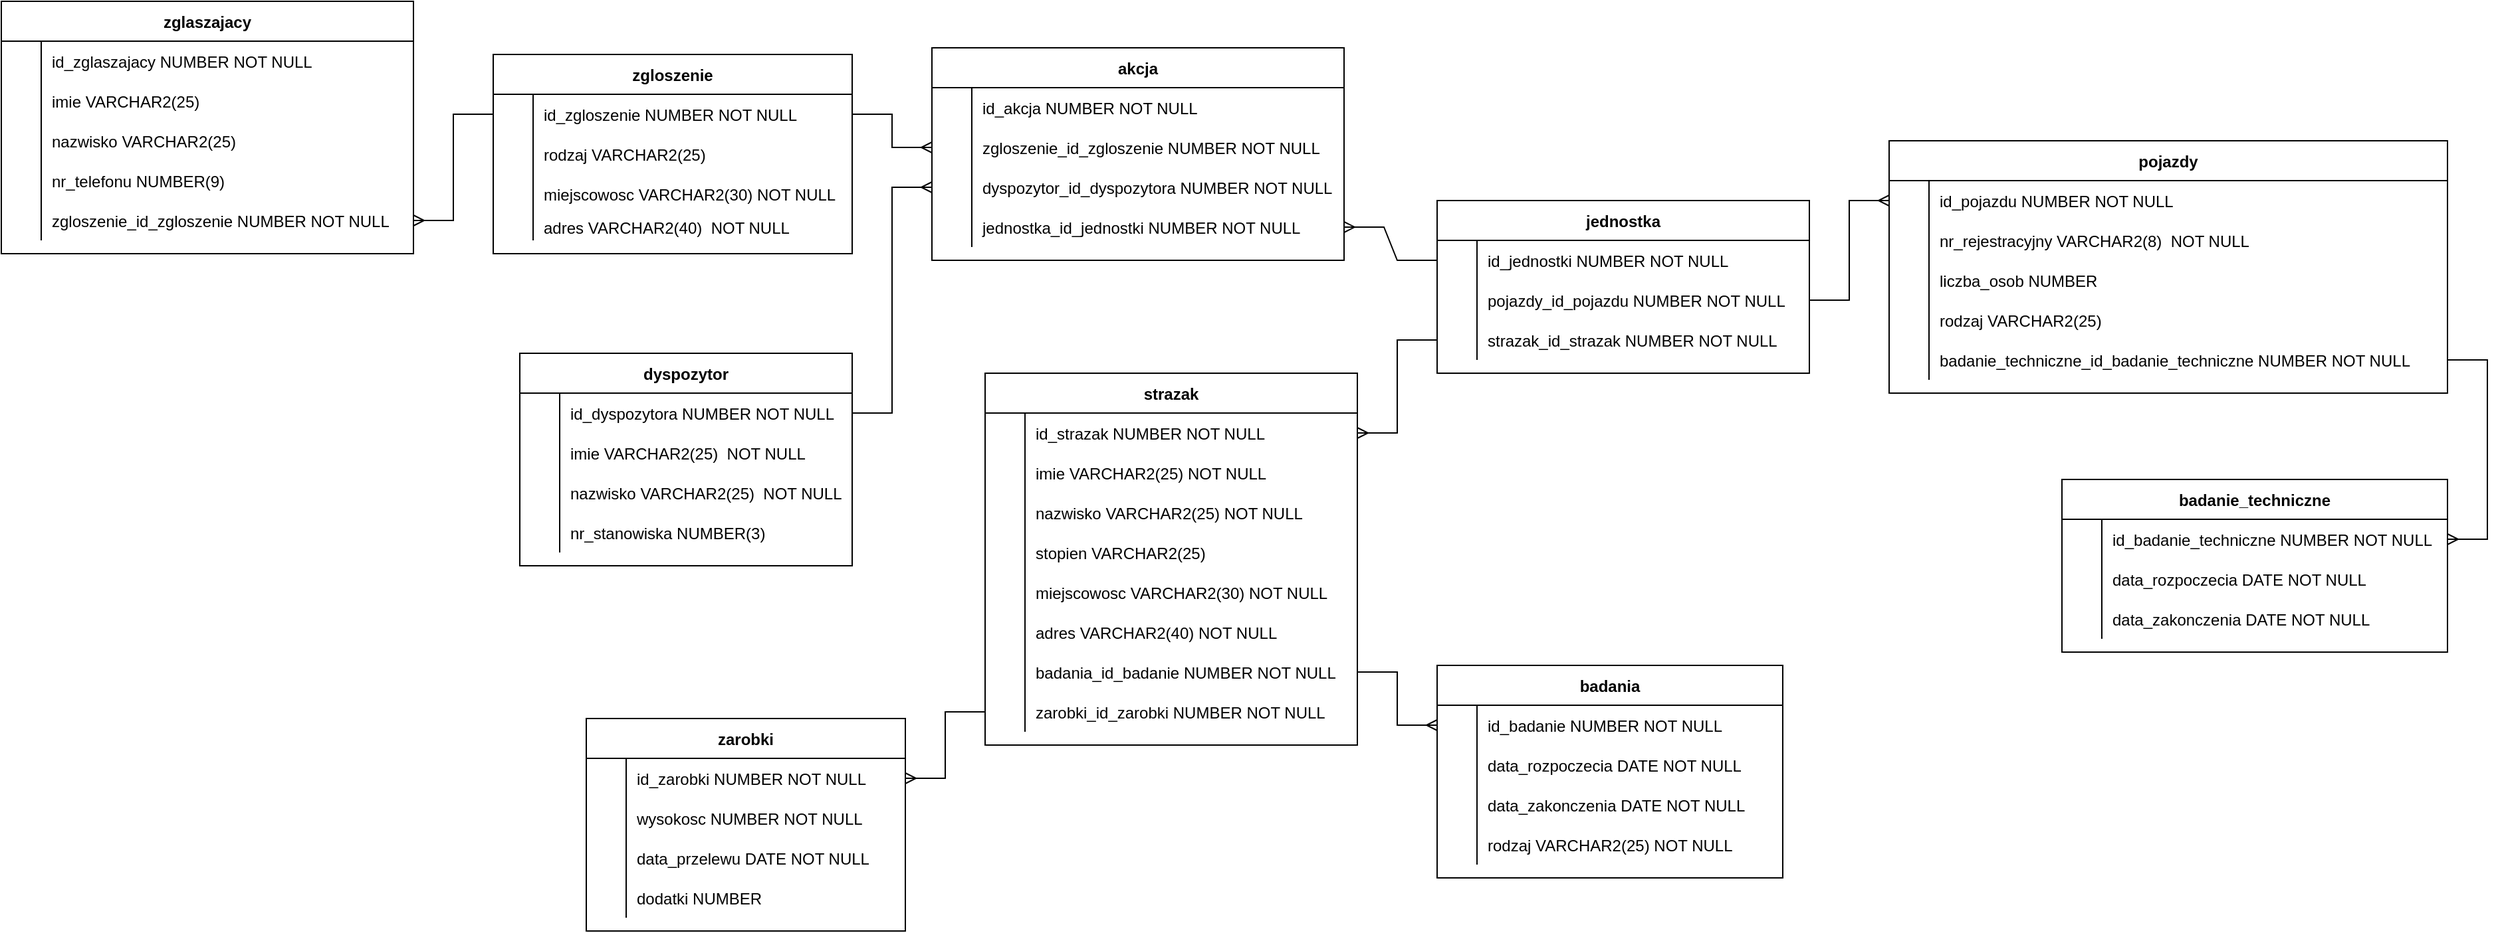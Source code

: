 <mxfile version="15.5.5" type="device"><diagram id="FkobK5DNO-uV4e6hd3sj" name="Page-1"><mxGraphModel dx="3480" dy="781" grid="1" gridSize="10" guides="1" tooltips="1" connect="1" arrows="1" fold="1" page="1" pageScale="1" pageWidth="827" pageHeight="1169" math="0" shadow="0"><root><mxCell id="0"/><mxCell id="1" parent="0"/><mxCell id="FSJlWPdUgxfz_Mcckvx5-1" value="akcja" style="shape=table;startSize=30;container=1;collapsible=1;childLayout=tableLayout;fixedRows=1;rowLines=0;fontStyle=1;align=center;resizeLast=1;" vertex="1" parent="1"><mxGeometry x="-600" y="355" width="310" height="160" as="geometry"/></mxCell><mxCell id="FSJlWPdUgxfz_Mcckvx5-2" value="" style="shape=partialRectangle;collapsible=0;dropTarget=0;pointerEvents=0;fillColor=none;points=[[0,0.5],[1,0.5]];portConstraint=eastwest;top=0;left=0;right=0;bottom=0;" vertex="1" parent="FSJlWPdUgxfz_Mcckvx5-1"><mxGeometry y="30" width="310" height="30" as="geometry"/></mxCell><mxCell id="FSJlWPdUgxfz_Mcckvx5-3" value="" style="shape=partialRectangle;overflow=hidden;connectable=0;fillColor=none;top=0;left=0;bottom=0;right=0;" vertex="1" parent="FSJlWPdUgxfz_Mcckvx5-2"><mxGeometry width="30" height="30" as="geometry"><mxRectangle width="30" height="30" as="alternateBounds"/></mxGeometry></mxCell><mxCell id="FSJlWPdUgxfz_Mcckvx5-4" value="id_akcja                  NUMBER NOT NULL" style="shape=partialRectangle;overflow=hidden;connectable=0;fillColor=none;top=0;left=0;bottom=0;right=0;align=left;spacingLeft=6;" vertex="1" parent="FSJlWPdUgxfz_Mcckvx5-2"><mxGeometry x="30" width="280" height="30" as="geometry"><mxRectangle width="280" height="30" as="alternateBounds"/></mxGeometry></mxCell><mxCell id="FSJlWPdUgxfz_Mcckvx5-5" value="" style="shape=partialRectangle;collapsible=0;dropTarget=0;pointerEvents=0;fillColor=none;points=[[0,0.5],[1,0.5]];portConstraint=eastwest;top=0;left=0;right=0;bottom=0;" vertex="1" parent="FSJlWPdUgxfz_Mcckvx5-1"><mxGeometry y="60" width="310" height="30" as="geometry"/></mxCell><mxCell id="FSJlWPdUgxfz_Mcckvx5-6" value="" style="shape=partialRectangle;overflow=hidden;connectable=0;fillColor=none;top=0;left=0;bottom=0;right=0;" vertex="1" parent="FSJlWPdUgxfz_Mcckvx5-5"><mxGeometry width="30" height="30" as="geometry"><mxRectangle width="30" height="30" as="alternateBounds"/></mxGeometry></mxCell><mxCell id="FSJlWPdUgxfz_Mcckvx5-7" value="zgloszenie_id_zgloszenie  NUMBER NOT NULL" style="shape=partialRectangle;overflow=hidden;connectable=0;fillColor=none;top=0;left=0;bottom=0;right=0;align=left;spacingLeft=6;" vertex="1" parent="FSJlWPdUgxfz_Mcckvx5-5"><mxGeometry x="30" width="280" height="30" as="geometry"><mxRectangle width="280" height="30" as="alternateBounds"/></mxGeometry></mxCell><mxCell id="FSJlWPdUgxfz_Mcckvx5-8" value="" style="shape=partialRectangle;collapsible=0;dropTarget=0;pointerEvents=0;fillColor=none;points=[[0,0.5],[1,0.5]];portConstraint=eastwest;top=0;left=0;right=0;bottom=0;" vertex="1" parent="FSJlWPdUgxfz_Mcckvx5-1"><mxGeometry y="90" width="310" height="30" as="geometry"/></mxCell><mxCell id="FSJlWPdUgxfz_Mcckvx5-9" value="" style="shape=partialRectangle;overflow=hidden;connectable=0;fillColor=none;top=0;left=0;bottom=0;right=0;" vertex="1" parent="FSJlWPdUgxfz_Mcckvx5-8"><mxGeometry width="30" height="30" as="geometry"><mxRectangle width="30" height="30" as="alternateBounds"/></mxGeometry></mxCell><mxCell id="FSJlWPdUgxfz_Mcckvx5-10" value="dyspozytor_id_dyspozytora NUMBER NOT NULL" style="shape=partialRectangle;overflow=hidden;connectable=0;fillColor=none;top=0;left=0;bottom=0;right=0;align=left;spacingLeft=6;" vertex="1" parent="FSJlWPdUgxfz_Mcckvx5-8"><mxGeometry x="30" width="280" height="30" as="geometry"><mxRectangle width="280" height="30" as="alternateBounds"/></mxGeometry></mxCell><mxCell id="FSJlWPdUgxfz_Mcckvx5-11" value="" style="shape=partialRectangle;collapsible=0;dropTarget=0;pointerEvents=0;fillColor=none;points=[[0,0.5],[1,0.5]];portConstraint=eastwest;top=0;left=0;right=0;bottom=0;" vertex="1" parent="FSJlWPdUgxfz_Mcckvx5-1"><mxGeometry y="120" width="310" height="30" as="geometry"/></mxCell><mxCell id="FSJlWPdUgxfz_Mcckvx5-12" value="" style="shape=partialRectangle;overflow=hidden;connectable=0;fillColor=none;top=0;left=0;bottom=0;right=0;" vertex="1" parent="FSJlWPdUgxfz_Mcckvx5-11"><mxGeometry width="30" height="30" as="geometry"><mxRectangle width="30" height="30" as="alternateBounds"/></mxGeometry></mxCell><mxCell id="FSJlWPdUgxfz_Mcckvx5-13" value="jednostka_id_jednostki    NUMBER NOT NULL" style="shape=partialRectangle;overflow=hidden;connectable=0;fillColor=none;top=0;left=0;bottom=0;right=0;align=left;spacingLeft=6;" vertex="1" parent="FSJlWPdUgxfz_Mcckvx5-11"><mxGeometry x="30" width="280" height="30" as="geometry"><mxRectangle width="280" height="30" as="alternateBounds"/></mxGeometry></mxCell><mxCell id="FSJlWPdUgxfz_Mcckvx5-14" value="badania" style="shape=table;startSize=30;container=1;collapsible=1;childLayout=tableLayout;fixedRows=1;rowLines=0;fontStyle=1;align=center;resizeLast=1;" vertex="1" parent="1"><mxGeometry x="-220" y="820" width="260" height="160" as="geometry"/></mxCell><mxCell id="FSJlWPdUgxfz_Mcckvx5-15" value="" style="shape=partialRectangle;collapsible=0;dropTarget=0;pointerEvents=0;fillColor=none;points=[[0,0.5],[1,0.5]];portConstraint=eastwest;top=0;left=0;right=0;bottom=0;" vertex="1" parent="FSJlWPdUgxfz_Mcckvx5-14"><mxGeometry y="30" width="260" height="30" as="geometry"/></mxCell><mxCell id="FSJlWPdUgxfz_Mcckvx5-16" value="" style="shape=partialRectangle;overflow=hidden;connectable=0;fillColor=none;top=0;left=0;bottom=0;right=0;" vertex="1" parent="FSJlWPdUgxfz_Mcckvx5-15"><mxGeometry width="30" height="30" as="geometry"><mxRectangle width="30" height="30" as="alternateBounds"/></mxGeometry></mxCell><mxCell id="FSJlWPdUgxfz_Mcckvx5-17" value="id_badanie       NUMBER NOT NULL" style="shape=partialRectangle;overflow=hidden;connectable=0;fillColor=none;top=0;left=0;bottom=0;right=0;align=left;spacingLeft=6;" vertex="1" parent="FSJlWPdUgxfz_Mcckvx5-15"><mxGeometry x="30" width="230" height="30" as="geometry"><mxRectangle width="230" height="30" as="alternateBounds"/></mxGeometry></mxCell><mxCell id="FSJlWPdUgxfz_Mcckvx5-18" value="" style="shape=partialRectangle;collapsible=0;dropTarget=0;pointerEvents=0;fillColor=none;points=[[0,0.5],[1,0.5]];portConstraint=eastwest;top=0;left=0;right=0;bottom=0;" vertex="1" parent="FSJlWPdUgxfz_Mcckvx5-14"><mxGeometry y="60" width="260" height="30" as="geometry"/></mxCell><mxCell id="FSJlWPdUgxfz_Mcckvx5-19" value="" style="shape=partialRectangle;overflow=hidden;connectable=0;fillColor=none;top=0;left=0;bottom=0;right=0;" vertex="1" parent="FSJlWPdUgxfz_Mcckvx5-18"><mxGeometry width="30" height="30" as="geometry"><mxRectangle width="30" height="30" as="alternateBounds"/></mxGeometry></mxCell><mxCell id="FSJlWPdUgxfz_Mcckvx5-20" value="data_rozpoczecia DATE NOT NULL" style="shape=partialRectangle;overflow=hidden;connectable=0;fillColor=none;top=0;left=0;bottom=0;right=0;align=left;spacingLeft=6;" vertex="1" parent="FSJlWPdUgxfz_Mcckvx5-18"><mxGeometry x="30" width="230" height="30" as="geometry"><mxRectangle width="230" height="30" as="alternateBounds"/></mxGeometry></mxCell><mxCell id="FSJlWPdUgxfz_Mcckvx5-21" value="" style="shape=partialRectangle;collapsible=0;dropTarget=0;pointerEvents=0;fillColor=none;points=[[0,0.5],[1,0.5]];portConstraint=eastwest;top=0;left=0;right=0;bottom=0;" vertex="1" parent="FSJlWPdUgxfz_Mcckvx5-14"><mxGeometry y="90" width="260" height="30" as="geometry"/></mxCell><mxCell id="FSJlWPdUgxfz_Mcckvx5-22" value="" style="shape=partialRectangle;overflow=hidden;connectable=0;fillColor=none;top=0;left=0;bottom=0;right=0;" vertex="1" parent="FSJlWPdUgxfz_Mcckvx5-21"><mxGeometry width="30" height="30" as="geometry"><mxRectangle width="30" height="30" as="alternateBounds"/></mxGeometry></mxCell><mxCell id="FSJlWPdUgxfz_Mcckvx5-23" value="data_zakonczenia DATE NOT NULL" style="shape=partialRectangle;overflow=hidden;connectable=0;fillColor=none;top=0;left=0;bottom=0;right=0;align=left;spacingLeft=6;" vertex="1" parent="FSJlWPdUgxfz_Mcckvx5-21"><mxGeometry x="30" width="230" height="30" as="geometry"><mxRectangle width="230" height="30" as="alternateBounds"/></mxGeometry></mxCell><mxCell id="FSJlWPdUgxfz_Mcckvx5-24" value="" style="shape=partialRectangle;collapsible=0;dropTarget=0;pointerEvents=0;fillColor=none;points=[[0,0.5],[1,0.5]];portConstraint=eastwest;top=0;left=0;right=0;bottom=0;" vertex="1" parent="FSJlWPdUgxfz_Mcckvx5-14"><mxGeometry y="120" width="260" height="30" as="geometry"/></mxCell><mxCell id="FSJlWPdUgxfz_Mcckvx5-25" value="" style="shape=partialRectangle;overflow=hidden;connectable=0;fillColor=none;top=0;left=0;bottom=0;right=0;" vertex="1" parent="FSJlWPdUgxfz_Mcckvx5-24"><mxGeometry width="30" height="30" as="geometry"><mxRectangle width="30" height="30" as="alternateBounds"/></mxGeometry></mxCell><mxCell id="FSJlWPdUgxfz_Mcckvx5-26" value="rodzaj           VARCHAR2(25) NOT NULL" style="shape=partialRectangle;overflow=hidden;connectable=0;fillColor=none;top=0;left=0;bottom=0;right=0;align=left;spacingLeft=6;" vertex="1" parent="FSJlWPdUgxfz_Mcckvx5-24"><mxGeometry x="30" width="230" height="30" as="geometry"><mxRectangle width="230" height="30" as="alternateBounds"/></mxGeometry></mxCell><mxCell id="FSJlWPdUgxfz_Mcckvx5-27" value="badanie_techniczne" style="shape=table;startSize=30;container=1;collapsible=1;childLayout=tableLayout;fixedRows=1;rowLines=0;fontStyle=1;align=center;resizeLast=1;" vertex="1" parent="1"><mxGeometry x="250" y="680" width="290" height="130" as="geometry"/></mxCell><mxCell id="FSJlWPdUgxfz_Mcckvx5-28" value="" style="shape=partialRectangle;collapsible=0;dropTarget=0;pointerEvents=0;fillColor=none;points=[[0,0.5],[1,0.5]];portConstraint=eastwest;top=0;left=0;right=0;bottom=0;" vertex="1" parent="FSJlWPdUgxfz_Mcckvx5-27"><mxGeometry y="30" width="290" height="30" as="geometry"/></mxCell><mxCell id="FSJlWPdUgxfz_Mcckvx5-29" value="" style="shape=partialRectangle;overflow=hidden;connectable=0;fillColor=none;top=0;left=0;bottom=0;right=0;" vertex="1" parent="FSJlWPdUgxfz_Mcckvx5-28"><mxGeometry width="30" height="30" as="geometry"><mxRectangle width="30" height="30" as="alternateBounds"/></mxGeometry></mxCell><mxCell id="FSJlWPdUgxfz_Mcckvx5-30" value="id_badanie_techniczne NUMBER NOT NULL" style="shape=partialRectangle;overflow=hidden;connectable=0;fillColor=none;top=0;left=0;bottom=0;right=0;align=left;spacingLeft=6;" vertex="1" parent="FSJlWPdUgxfz_Mcckvx5-28"><mxGeometry x="30" width="260" height="30" as="geometry"><mxRectangle width="260" height="30" as="alternateBounds"/></mxGeometry></mxCell><mxCell id="FSJlWPdUgxfz_Mcckvx5-31" value="" style="shape=partialRectangle;collapsible=0;dropTarget=0;pointerEvents=0;fillColor=none;points=[[0,0.5],[1,0.5]];portConstraint=eastwest;top=0;left=0;right=0;bottom=0;" vertex="1" parent="FSJlWPdUgxfz_Mcckvx5-27"><mxGeometry y="60" width="290" height="30" as="geometry"/></mxCell><mxCell id="FSJlWPdUgxfz_Mcckvx5-32" value="" style="shape=partialRectangle;overflow=hidden;connectable=0;fillColor=none;top=0;left=0;bottom=0;right=0;" vertex="1" parent="FSJlWPdUgxfz_Mcckvx5-31"><mxGeometry width="30" height="30" as="geometry"><mxRectangle width="30" height="30" as="alternateBounds"/></mxGeometry></mxCell><mxCell id="FSJlWPdUgxfz_Mcckvx5-33" value="data_rozpoczecia      DATE NOT NULL" style="shape=partialRectangle;overflow=hidden;connectable=0;fillColor=none;top=0;left=0;bottom=0;right=0;align=left;spacingLeft=6;" vertex="1" parent="FSJlWPdUgxfz_Mcckvx5-31"><mxGeometry x="30" width="260" height="30" as="geometry"><mxRectangle width="260" height="30" as="alternateBounds"/></mxGeometry></mxCell><mxCell id="FSJlWPdUgxfz_Mcckvx5-34" value="" style="shape=partialRectangle;collapsible=0;dropTarget=0;pointerEvents=0;fillColor=none;points=[[0,0.5],[1,0.5]];portConstraint=eastwest;top=0;left=0;right=0;bottom=0;" vertex="1" parent="FSJlWPdUgxfz_Mcckvx5-27"><mxGeometry y="90" width="290" height="30" as="geometry"/></mxCell><mxCell id="FSJlWPdUgxfz_Mcckvx5-35" value="" style="shape=partialRectangle;overflow=hidden;connectable=0;fillColor=none;top=0;left=0;bottom=0;right=0;" vertex="1" parent="FSJlWPdUgxfz_Mcckvx5-34"><mxGeometry width="30" height="30" as="geometry"><mxRectangle width="30" height="30" as="alternateBounds"/></mxGeometry></mxCell><mxCell id="FSJlWPdUgxfz_Mcckvx5-36" value="data_zakonczenia      DATE NOT NULL" style="shape=partialRectangle;overflow=hidden;connectable=0;fillColor=none;top=0;left=0;bottom=0;right=0;align=left;spacingLeft=6;" vertex="1" parent="FSJlWPdUgxfz_Mcckvx5-34"><mxGeometry x="30" width="260" height="30" as="geometry"><mxRectangle width="260" height="30" as="alternateBounds"/></mxGeometry></mxCell><mxCell id="FSJlWPdUgxfz_Mcckvx5-37" value="dyspozytor" style="shape=table;startSize=30;container=1;collapsible=1;childLayout=tableLayout;fixedRows=1;rowLines=0;fontStyle=1;align=center;resizeLast=1;" vertex="1" parent="1"><mxGeometry x="-910" y="585" width="250" height="160" as="geometry"/></mxCell><mxCell id="FSJlWPdUgxfz_Mcckvx5-38" value="" style="shape=partialRectangle;collapsible=0;dropTarget=0;pointerEvents=0;fillColor=none;points=[[0,0.5],[1,0.5]];portConstraint=eastwest;top=0;left=0;right=0;bottom=0;" vertex="1" parent="FSJlWPdUgxfz_Mcckvx5-37"><mxGeometry y="30" width="250" height="30" as="geometry"/></mxCell><mxCell id="FSJlWPdUgxfz_Mcckvx5-39" value="" style="shape=partialRectangle;overflow=hidden;connectable=0;fillColor=none;top=0;left=0;bottom=0;right=0;" vertex="1" parent="FSJlWPdUgxfz_Mcckvx5-38"><mxGeometry width="30" height="30" as="geometry"><mxRectangle width="30" height="30" as="alternateBounds"/></mxGeometry></mxCell><mxCell id="FSJlWPdUgxfz_Mcckvx5-40" value="id_dyspozytora NUMBER NOT NULL" style="shape=partialRectangle;overflow=hidden;connectable=0;fillColor=none;top=0;left=0;bottom=0;right=0;align=left;spacingLeft=6;" vertex="1" parent="FSJlWPdUgxfz_Mcckvx5-38"><mxGeometry x="30" width="220" height="30" as="geometry"><mxRectangle width="220" height="30" as="alternateBounds"/></mxGeometry></mxCell><mxCell id="FSJlWPdUgxfz_Mcckvx5-41" value="" style="shape=partialRectangle;collapsible=0;dropTarget=0;pointerEvents=0;fillColor=none;points=[[0,0.5],[1,0.5]];portConstraint=eastwest;top=0;left=0;right=0;bottom=0;" vertex="1" parent="FSJlWPdUgxfz_Mcckvx5-37"><mxGeometry y="60" width="250" height="30" as="geometry"/></mxCell><mxCell id="FSJlWPdUgxfz_Mcckvx5-42" value="" style="shape=partialRectangle;overflow=hidden;connectable=0;fillColor=none;top=0;left=0;bottom=0;right=0;" vertex="1" parent="FSJlWPdUgxfz_Mcckvx5-41"><mxGeometry width="30" height="30" as="geometry"><mxRectangle width="30" height="30" as="alternateBounds"/></mxGeometry></mxCell><mxCell id="FSJlWPdUgxfz_Mcckvx5-43" value="imie           VARCHAR2(25)  NOT NULL" style="shape=partialRectangle;overflow=hidden;connectable=0;fillColor=none;top=0;left=0;bottom=0;right=0;align=left;spacingLeft=6;" vertex="1" parent="FSJlWPdUgxfz_Mcckvx5-41"><mxGeometry x="30" width="220" height="30" as="geometry"><mxRectangle width="220" height="30" as="alternateBounds"/></mxGeometry></mxCell><mxCell id="FSJlWPdUgxfz_Mcckvx5-44" value="" style="shape=partialRectangle;collapsible=0;dropTarget=0;pointerEvents=0;fillColor=none;points=[[0,0.5],[1,0.5]];portConstraint=eastwest;top=0;left=0;right=0;bottom=0;" vertex="1" parent="FSJlWPdUgxfz_Mcckvx5-37"><mxGeometry y="90" width="250" height="30" as="geometry"/></mxCell><mxCell id="FSJlWPdUgxfz_Mcckvx5-45" value="" style="shape=partialRectangle;overflow=hidden;connectable=0;fillColor=none;top=0;left=0;bottom=0;right=0;" vertex="1" parent="FSJlWPdUgxfz_Mcckvx5-44"><mxGeometry width="30" height="30" as="geometry"><mxRectangle width="30" height="30" as="alternateBounds"/></mxGeometry></mxCell><mxCell id="FSJlWPdUgxfz_Mcckvx5-46" value="nazwisko       VARCHAR2(25)  NOT NULL" style="shape=partialRectangle;overflow=hidden;connectable=0;fillColor=none;top=0;left=0;bottom=0;right=0;align=left;spacingLeft=6;" vertex="1" parent="FSJlWPdUgxfz_Mcckvx5-44"><mxGeometry x="30" width="220" height="30" as="geometry"><mxRectangle width="220" height="30" as="alternateBounds"/></mxGeometry></mxCell><mxCell id="FSJlWPdUgxfz_Mcckvx5-47" value="" style="shape=partialRectangle;collapsible=0;dropTarget=0;pointerEvents=0;fillColor=none;points=[[0,0.5],[1,0.5]];portConstraint=eastwest;top=0;left=0;right=0;bottom=0;" vertex="1" parent="FSJlWPdUgxfz_Mcckvx5-37"><mxGeometry y="120" width="250" height="30" as="geometry"/></mxCell><mxCell id="FSJlWPdUgxfz_Mcckvx5-48" value="" style="shape=partialRectangle;overflow=hidden;connectable=0;fillColor=none;top=0;left=0;bottom=0;right=0;" vertex="1" parent="FSJlWPdUgxfz_Mcckvx5-47"><mxGeometry width="30" height="30" as="geometry"><mxRectangle width="30" height="30" as="alternateBounds"/></mxGeometry></mxCell><mxCell id="FSJlWPdUgxfz_Mcckvx5-49" value="nr_stanowiska  NUMBER(3)" style="shape=partialRectangle;overflow=hidden;connectable=0;fillColor=none;top=0;left=0;bottom=0;right=0;align=left;spacingLeft=6;" vertex="1" parent="FSJlWPdUgxfz_Mcckvx5-47"><mxGeometry x="30" width="220" height="30" as="geometry"><mxRectangle width="220" height="30" as="alternateBounds"/></mxGeometry></mxCell><mxCell id="FSJlWPdUgxfz_Mcckvx5-50" value="jednostka" style="shape=table;startSize=30;container=1;collapsible=1;childLayout=tableLayout;fixedRows=1;rowLines=0;fontStyle=1;align=center;resizeLast=1;" vertex="1" parent="1"><mxGeometry x="-220" y="470" width="280" height="130" as="geometry"/></mxCell><mxCell id="FSJlWPdUgxfz_Mcckvx5-51" value="" style="shape=partialRectangle;collapsible=0;dropTarget=0;pointerEvents=0;fillColor=none;points=[[0,0.5],[1,0.5]];portConstraint=eastwest;top=0;left=0;right=0;bottom=0;" vertex="1" parent="FSJlWPdUgxfz_Mcckvx5-50"><mxGeometry y="30" width="280" height="30" as="geometry"/></mxCell><mxCell id="FSJlWPdUgxfz_Mcckvx5-52" value="" style="shape=partialRectangle;overflow=hidden;connectable=0;fillColor=none;top=0;left=0;bottom=0;right=0;" vertex="1" parent="FSJlWPdUgxfz_Mcckvx5-51"><mxGeometry width="30" height="30" as="geometry"><mxRectangle width="30" height="30" as="alternateBounds"/></mxGeometry></mxCell><mxCell id="FSJlWPdUgxfz_Mcckvx5-53" value="id_jednostki       NUMBER NOT NULL" style="shape=partialRectangle;overflow=hidden;connectable=0;fillColor=none;top=0;left=0;bottom=0;right=0;align=left;spacingLeft=6;" vertex="1" parent="FSJlWPdUgxfz_Mcckvx5-51"><mxGeometry x="30" width="250" height="30" as="geometry"><mxRectangle width="250" height="30" as="alternateBounds"/></mxGeometry></mxCell><mxCell id="FSJlWPdUgxfz_Mcckvx5-54" value="" style="shape=partialRectangle;collapsible=0;dropTarget=0;pointerEvents=0;fillColor=none;points=[[0,0.5],[1,0.5]];portConstraint=eastwest;top=0;left=0;right=0;bottom=0;" vertex="1" parent="FSJlWPdUgxfz_Mcckvx5-50"><mxGeometry y="60" width="280" height="30" as="geometry"/></mxCell><mxCell id="FSJlWPdUgxfz_Mcckvx5-55" value="" style="shape=partialRectangle;overflow=hidden;connectable=0;fillColor=none;top=0;left=0;bottom=0;right=0;" vertex="1" parent="FSJlWPdUgxfz_Mcckvx5-54"><mxGeometry width="30" height="30" as="geometry"><mxRectangle width="30" height="30" as="alternateBounds"/></mxGeometry></mxCell><mxCell id="FSJlWPdUgxfz_Mcckvx5-56" value="pojazdy_id_pojazdu NUMBER NOT NULL" style="shape=partialRectangle;overflow=hidden;connectable=0;fillColor=none;top=0;left=0;bottom=0;right=0;align=left;spacingLeft=6;" vertex="1" parent="FSJlWPdUgxfz_Mcckvx5-54"><mxGeometry x="30" width="250" height="30" as="geometry"><mxRectangle width="250" height="30" as="alternateBounds"/></mxGeometry></mxCell><mxCell id="FSJlWPdUgxfz_Mcckvx5-57" value="" style="shape=partialRectangle;collapsible=0;dropTarget=0;pointerEvents=0;fillColor=none;points=[[0,0.5],[1,0.5]];portConstraint=eastwest;top=0;left=0;right=0;bottom=0;" vertex="1" parent="FSJlWPdUgxfz_Mcckvx5-50"><mxGeometry y="90" width="280" height="30" as="geometry"/></mxCell><mxCell id="FSJlWPdUgxfz_Mcckvx5-58" value="" style="shape=partialRectangle;overflow=hidden;connectable=0;fillColor=none;top=0;left=0;bottom=0;right=0;" vertex="1" parent="FSJlWPdUgxfz_Mcckvx5-57"><mxGeometry width="30" height="30" as="geometry"><mxRectangle width="30" height="30" as="alternateBounds"/></mxGeometry></mxCell><mxCell id="FSJlWPdUgxfz_Mcckvx5-59" value="strazak_id_strazak NUMBER NOT NULL" style="shape=partialRectangle;overflow=hidden;connectable=0;fillColor=none;top=0;left=0;bottom=0;right=0;align=left;spacingLeft=6;" vertex="1" parent="FSJlWPdUgxfz_Mcckvx5-57"><mxGeometry x="30" width="250" height="30" as="geometry"><mxRectangle width="250" height="30" as="alternateBounds"/></mxGeometry></mxCell><mxCell id="FSJlWPdUgxfz_Mcckvx5-60" value="pojazdy" style="shape=table;startSize=30;container=1;collapsible=1;childLayout=tableLayout;fixedRows=1;rowLines=0;fontStyle=1;align=center;resizeLast=1;" vertex="1" parent="1"><mxGeometry x="120" y="425" width="420" height="190" as="geometry"/></mxCell><mxCell id="FSJlWPdUgxfz_Mcckvx5-61" value="" style="shape=partialRectangle;collapsible=0;dropTarget=0;pointerEvents=0;fillColor=none;points=[[0,0.5],[1,0.5]];portConstraint=eastwest;top=0;left=0;right=0;bottom=0;" vertex="1" parent="FSJlWPdUgxfz_Mcckvx5-60"><mxGeometry y="30" width="420" height="30" as="geometry"/></mxCell><mxCell id="FSJlWPdUgxfz_Mcckvx5-62" value="" style="shape=partialRectangle;overflow=hidden;connectable=0;fillColor=none;top=0;left=0;bottom=0;right=0;" vertex="1" parent="FSJlWPdUgxfz_Mcckvx5-61"><mxGeometry width="30" height="30" as="geometry"><mxRectangle width="30" height="30" as="alternateBounds"/></mxGeometry></mxCell><mxCell id="FSJlWPdUgxfz_Mcckvx5-63" value="id_pojazdu                               NUMBER NOT NULL" style="shape=partialRectangle;overflow=hidden;connectable=0;fillColor=none;top=0;left=0;bottom=0;right=0;align=left;spacingLeft=6;" vertex="1" parent="FSJlWPdUgxfz_Mcckvx5-61"><mxGeometry x="30" width="390" height="30" as="geometry"><mxRectangle width="390" height="30" as="alternateBounds"/></mxGeometry></mxCell><mxCell id="FSJlWPdUgxfz_Mcckvx5-64" value="" style="shape=partialRectangle;collapsible=0;dropTarget=0;pointerEvents=0;fillColor=none;points=[[0,0.5],[1,0.5]];portConstraint=eastwest;top=0;left=0;right=0;bottom=0;" vertex="1" parent="FSJlWPdUgxfz_Mcckvx5-60"><mxGeometry y="60" width="420" height="30" as="geometry"/></mxCell><mxCell id="FSJlWPdUgxfz_Mcckvx5-65" value="" style="shape=partialRectangle;overflow=hidden;connectable=0;fillColor=none;top=0;left=0;bottom=0;right=0;" vertex="1" parent="FSJlWPdUgxfz_Mcckvx5-64"><mxGeometry width="30" height="30" as="geometry"><mxRectangle width="30" height="30" as="alternateBounds"/></mxGeometry></mxCell><mxCell id="FSJlWPdUgxfz_Mcckvx5-66" value="nr_rejestracyjny                         VARCHAR2(8)  NOT NULL" style="shape=partialRectangle;overflow=hidden;connectable=0;fillColor=none;top=0;left=0;bottom=0;right=0;align=left;spacingLeft=6;" vertex="1" parent="FSJlWPdUgxfz_Mcckvx5-64"><mxGeometry x="30" width="390" height="30" as="geometry"><mxRectangle width="390" height="30" as="alternateBounds"/></mxGeometry></mxCell><mxCell id="FSJlWPdUgxfz_Mcckvx5-67" value="" style="shape=partialRectangle;collapsible=0;dropTarget=0;pointerEvents=0;fillColor=none;points=[[0,0.5],[1,0.5]];portConstraint=eastwest;top=0;left=0;right=0;bottom=0;" vertex="1" parent="FSJlWPdUgxfz_Mcckvx5-60"><mxGeometry y="90" width="420" height="30" as="geometry"/></mxCell><mxCell id="FSJlWPdUgxfz_Mcckvx5-68" value="" style="shape=partialRectangle;overflow=hidden;connectable=0;fillColor=none;top=0;left=0;bottom=0;right=0;" vertex="1" parent="FSJlWPdUgxfz_Mcckvx5-67"><mxGeometry width="30" height="30" as="geometry"><mxRectangle width="30" height="30" as="alternateBounds"/></mxGeometry></mxCell><mxCell id="FSJlWPdUgxfz_Mcckvx5-69" value="liczba_osob                              NUMBER" style="shape=partialRectangle;overflow=hidden;connectable=0;fillColor=none;top=0;left=0;bottom=0;right=0;align=left;spacingLeft=6;" vertex="1" parent="FSJlWPdUgxfz_Mcckvx5-67"><mxGeometry x="30" width="390" height="30" as="geometry"><mxRectangle width="390" height="30" as="alternateBounds"/></mxGeometry></mxCell><mxCell id="FSJlWPdUgxfz_Mcckvx5-70" value="" style="shape=partialRectangle;collapsible=0;dropTarget=0;pointerEvents=0;fillColor=none;points=[[0,0.5],[1,0.5]];portConstraint=eastwest;top=0;left=0;right=0;bottom=0;" vertex="1" parent="FSJlWPdUgxfz_Mcckvx5-60"><mxGeometry y="120" width="420" height="30" as="geometry"/></mxCell><mxCell id="FSJlWPdUgxfz_Mcckvx5-71" value="" style="shape=partialRectangle;overflow=hidden;connectable=0;fillColor=none;top=0;left=0;bottom=0;right=0;" vertex="1" parent="FSJlWPdUgxfz_Mcckvx5-70"><mxGeometry width="30" height="30" as="geometry"><mxRectangle width="30" height="30" as="alternateBounds"/></mxGeometry></mxCell><mxCell id="FSJlWPdUgxfz_Mcckvx5-72" value="rodzaj                                   VARCHAR2(25)" style="shape=partialRectangle;overflow=hidden;connectable=0;fillColor=none;top=0;left=0;bottom=0;right=0;align=left;spacingLeft=6;" vertex="1" parent="FSJlWPdUgxfz_Mcckvx5-70"><mxGeometry x="30" width="390" height="30" as="geometry"><mxRectangle width="390" height="30" as="alternateBounds"/></mxGeometry></mxCell><mxCell id="FSJlWPdUgxfz_Mcckvx5-76" value="" style="shape=partialRectangle;collapsible=0;dropTarget=0;pointerEvents=0;fillColor=none;points=[[0,0.5],[1,0.5]];portConstraint=eastwest;top=0;left=0;right=0;bottom=0;" vertex="1" parent="FSJlWPdUgxfz_Mcckvx5-60"><mxGeometry y="150" width="420" height="30" as="geometry"/></mxCell><mxCell id="FSJlWPdUgxfz_Mcckvx5-77" value="" style="shape=partialRectangle;overflow=hidden;connectable=0;fillColor=none;top=0;left=0;bottom=0;right=0;" vertex="1" parent="FSJlWPdUgxfz_Mcckvx5-76"><mxGeometry width="30" height="30" as="geometry"><mxRectangle width="30" height="30" as="alternateBounds"/></mxGeometry></mxCell><mxCell id="FSJlWPdUgxfz_Mcckvx5-78" value="badanie_techniczne_id_badanie_techniczne NUMBER NOT NULL" style="shape=partialRectangle;overflow=hidden;connectable=0;fillColor=none;top=0;left=0;bottom=0;right=0;align=left;spacingLeft=6;" vertex="1" parent="FSJlWPdUgxfz_Mcckvx5-76"><mxGeometry x="30" width="390" height="30" as="geometry"><mxRectangle width="390" height="30" as="alternateBounds"/></mxGeometry></mxCell><mxCell id="FSJlWPdUgxfz_Mcckvx5-79" value="strazak" style="shape=table;startSize=30;container=1;collapsible=1;childLayout=tableLayout;fixedRows=1;rowLines=0;fontStyle=1;align=center;resizeLast=1;" vertex="1" parent="1"><mxGeometry x="-560" y="600" width="280" height="280" as="geometry"/></mxCell><mxCell id="FSJlWPdUgxfz_Mcckvx5-80" value="" style="shape=partialRectangle;collapsible=0;dropTarget=0;pointerEvents=0;fillColor=none;points=[[0,0.5],[1,0.5]];portConstraint=eastwest;top=0;left=0;right=0;bottom=0;" vertex="1" parent="FSJlWPdUgxfz_Mcckvx5-79"><mxGeometry y="30" width="280" height="30" as="geometry"/></mxCell><mxCell id="FSJlWPdUgxfz_Mcckvx5-81" value="" style="shape=partialRectangle;overflow=hidden;connectable=0;fillColor=none;top=0;left=0;bottom=0;right=0;" vertex="1" parent="FSJlWPdUgxfz_Mcckvx5-80"><mxGeometry width="30" height="30" as="geometry"><mxRectangle width="30" height="30" as="alternateBounds"/></mxGeometry></mxCell><mxCell id="FSJlWPdUgxfz_Mcckvx5-82" value="id_strazak         NUMBER NOT NULL" style="shape=partialRectangle;overflow=hidden;connectable=0;fillColor=none;top=0;left=0;bottom=0;right=0;align=left;spacingLeft=6;" vertex="1" parent="FSJlWPdUgxfz_Mcckvx5-80"><mxGeometry x="30" width="250" height="30" as="geometry"><mxRectangle width="250" height="30" as="alternateBounds"/></mxGeometry></mxCell><mxCell id="FSJlWPdUgxfz_Mcckvx5-83" value="" style="shape=partialRectangle;collapsible=0;dropTarget=0;pointerEvents=0;fillColor=none;points=[[0,0.5],[1,0.5]];portConstraint=eastwest;top=0;left=0;right=0;bottom=0;" vertex="1" parent="FSJlWPdUgxfz_Mcckvx5-79"><mxGeometry y="60" width="280" height="30" as="geometry"/></mxCell><mxCell id="FSJlWPdUgxfz_Mcckvx5-84" value="" style="shape=partialRectangle;overflow=hidden;connectable=0;fillColor=none;top=0;left=0;bottom=0;right=0;" vertex="1" parent="FSJlWPdUgxfz_Mcckvx5-83"><mxGeometry width="30" height="30" as="geometry"><mxRectangle width="30" height="30" as="alternateBounds"/></mxGeometry></mxCell><mxCell id="FSJlWPdUgxfz_Mcckvx5-85" value="imie               VARCHAR2(25) NOT NULL" style="shape=partialRectangle;overflow=hidden;connectable=0;fillColor=none;top=0;left=0;bottom=0;right=0;align=left;spacingLeft=6;" vertex="1" parent="FSJlWPdUgxfz_Mcckvx5-83"><mxGeometry x="30" width="250" height="30" as="geometry"><mxRectangle width="250" height="30" as="alternateBounds"/></mxGeometry></mxCell><mxCell id="FSJlWPdUgxfz_Mcckvx5-86" value="" style="shape=partialRectangle;collapsible=0;dropTarget=0;pointerEvents=0;fillColor=none;points=[[0,0.5],[1,0.5]];portConstraint=eastwest;top=0;left=0;right=0;bottom=0;" vertex="1" parent="FSJlWPdUgxfz_Mcckvx5-79"><mxGeometry y="90" width="280" height="30" as="geometry"/></mxCell><mxCell id="FSJlWPdUgxfz_Mcckvx5-87" value="" style="shape=partialRectangle;overflow=hidden;connectable=0;fillColor=none;top=0;left=0;bottom=0;right=0;" vertex="1" parent="FSJlWPdUgxfz_Mcckvx5-86"><mxGeometry width="30" height="30" as="geometry"><mxRectangle width="30" height="30" as="alternateBounds"/></mxGeometry></mxCell><mxCell id="FSJlWPdUgxfz_Mcckvx5-88" value="nazwisko           VARCHAR2(25) NOT NULL" style="shape=partialRectangle;overflow=hidden;connectable=0;fillColor=none;top=0;left=0;bottom=0;right=0;align=left;spacingLeft=6;" vertex="1" parent="FSJlWPdUgxfz_Mcckvx5-86"><mxGeometry x="30" width="250" height="30" as="geometry"><mxRectangle width="250" height="30" as="alternateBounds"/></mxGeometry></mxCell><mxCell id="FSJlWPdUgxfz_Mcckvx5-89" value="" style="shape=partialRectangle;collapsible=0;dropTarget=0;pointerEvents=0;fillColor=none;points=[[0,0.5],[1,0.5]];portConstraint=eastwest;top=0;left=0;right=0;bottom=0;" vertex="1" parent="FSJlWPdUgxfz_Mcckvx5-79"><mxGeometry y="120" width="280" height="30" as="geometry"/></mxCell><mxCell id="FSJlWPdUgxfz_Mcckvx5-90" value="" style="shape=partialRectangle;overflow=hidden;connectable=0;fillColor=none;top=0;left=0;bottom=0;right=0;" vertex="1" parent="FSJlWPdUgxfz_Mcckvx5-89"><mxGeometry width="30" height="30" as="geometry"><mxRectangle width="30" height="30" as="alternateBounds"/></mxGeometry></mxCell><mxCell id="FSJlWPdUgxfz_Mcckvx5-91" value="stopien            VARCHAR2(25) " style="shape=partialRectangle;overflow=hidden;connectable=0;fillColor=none;top=0;left=0;bottom=0;right=0;align=left;spacingLeft=6;" vertex="1" parent="FSJlWPdUgxfz_Mcckvx5-89"><mxGeometry x="30" width="250" height="30" as="geometry"><mxRectangle width="250" height="30" as="alternateBounds"/></mxGeometry></mxCell><mxCell id="FSJlWPdUgxfz_Mcckvx5-92" value="" style="shape=partialRectangle;collapsible=0;dropTarget=0;pointerEvents=0;fillColor=none;points=[[0,0.5],[1,0.5]];portConstraint=eastwest;top=0;left=0;right=0;bottom=0;" vertex="1" parent="FSJlWPdUgxfz_Mcckvx5-79"><mxGeometry y="150" width="280" height="30" as="geometry"/></mxCell><mxCell id="FSJlWPdUgxfz_Mcckvx5-93" value="" style="shape=partialRectangle;overflow=hidden;connectable=0;fillColor=none;top=0;left=0;bottom=0;right=0;" vertex="1" parent="FSJlWPdUgxfz_Mcckvx5-92"><mxGeometry width="30" height="30" as="geometry"><mxRectangle width="30" height="30" as="alternateBounds"/></mxGeometry></mxCell><mxCell id="FSJlWPdUgxfz_Mcckvx5-94" value="miejscowosc        VARCHAR2(30) NOT NULL" style="shape=partialRectangle;overflow=hidden;connectable=0;fillColor=none;top=0;left=0;bottom=0;right=0;align=left;spacingLeft=6;" vertex="1" parent="FSJlWPdUgxfz_Mcckvx5-92"><mxGeometry x="30" width="250" height="30" as="geometry"><mxRectangle width="250" height="30" as="alternateBounds"/></mxGeometry></mxCell><mxCell id="FSJlWPdUgxfz_Mcckvx5-95" value="" style="shape=partialRectangle;collapsible=0;dropTarget=0;pointerEvents=0;fillColor=none;points=[[0,0.5],[1,0.5]];portConstraint=eastwest;top=0;left=0;right=0;bottom=0;" vertex="1" parent="FSJlWPdUgxfz_Mcckvx5-79"><mxGeometry y="180" width="280" height="30" as="geometry"/></mxCell><mxCell id="FSJlWPdUgxfz_Mcckvx5-96" value="" style="shape=partialRectangle;overflow=hidden;connectable=0;fillColor=none;top=0;left=0;bottom=0;right=0;" vertex="1" parent="FSJlWPdUgxfz_Mcckvx5-95"><mxGeometry width="30" height="30" as="geometry"><mxRectangle width="30" height="30" as="alternateBounds"/></mxGeometry></mxCell><mxCell id="FSJlWPdUgxfz_Mcckvx5-97" value="adres              VARCHAR2(40) NOT NULL" style="shape=partialRectangle;overflow=hidden;connectable=0;fillColor=none;top=0;left=0;bottom=0;right=0;align=left;spacingLeft=6;" vertex="1" parent="FSJlWPdUgxfz_Mcckvx5-95"><mxGeometry x="30" width="250" height="30" as="geometry"><mxRectangle width="250" height="30" as="alternateBounds"/></mxGeometry></mxCell><mxCell id="FSJlWPdUgxfz_Mcckvx5-98" value="" style="shape=partialRectangle;collapsible=0;dropTarget=0;pointerEvents=0;fillColor=none;points=[[0,0.5],[1,0.5]];portConstraint=eastwest;top=0;left=0;right=0;bottom=0;" vertex="1" parent="FSJlWPdUgxfz_Mcckvx5-79"><mxGeometry y="210" width="280" height="30" as="geometry"/></mxCell><mxCell id="FSJlWPdUgxfz_Mcckvx5-99" value="" style="shape=partialRectangle;overflow=hidden;connectable=0;fillColor=none;top=0;left=0;bottom=0;right=0;" vertex="1" parent="FSJlWPdUgxfz_Mcckvx5-98"><mxGeometry width="30" height="30" as="geometry"><mxRectangle width="30" height="30" as="alternateBounds"/></mxGeometry></mxCell><mxCell id="FSJlWPdUgxfz_Mcckvx5-100" value="badania_id_badanie NUMBER NOT NULL" style="shape=partialRectangle;overflow=hidden;connectable=0;fillColor=none;top=0;left=0;bottom=0;right=0;align=left;spacingLeft=6;" vertex="1" parent="FSJlWPdUgxfz_Mcckvx5-98"><mxGeometry x="30" width="250" height="30" as="geometry"><mxRectangle width="250" height="30" as="alternateBounds"/></mxGeometry></mxCell><mxCell id="FSJlWPdUgxfz_Mcckvx5-101" value="" style="shape=partialRectangle;collapsible=0;dropTarget=0;pointerEvents=0;fillColor=none;points=[[0,0.5],[1,0.5]];portConstraint=eastwest;top=0;left=0;right=0;bottom=0;" vertex="1" parent="FSJlWPdUgxfz_Mcckvx5-79"><mxGeometry y="240" width="280" height="30" as="geometry"/></mxCell><mxCell id="FSJlWPdUgxfz_Mcckvx5-102" value="" style="shape=partialRectangle;overflow=hidden;connectable=0;fillColor=none;top=0;left=0;bottom=0;right=0;" vertex="1" parent="FSJlWPdUgxfz_Mcckvx5-101"><mxGeometry width="30" height="30" as="geometry"><mxRectangle width="30" height="30" as="alternateBounds"/></mxGeometry></mxCell><mxCell id="FSJlWPdUgxfz_Mcckvx5-103" value="zarobki_id_zarobki NUMBER NOT NULL" style="shape=partialRectangle;overflow=hidden;connectable=0;fillColor=none;top=0;left=0;bottom=0;right=0;align=left;spacingLeft=6;" vertex="1" parent="FSJlWPdUgxfz_Mcckvx5-101"><mxGeometry x="30" width="250" height="30" as="geometry"><mxRectangle width="250" height="30" as="alternateBounds"/></mxGeometry></mxCell><mxCell id="FSJlWPdUgxfz_Mcckvx5-104" value="zarobki" style="shape=table;startSize=30;container=1;collapsible=1;childLayout=tableLayout;fixedRows=1;rowLines=0;fontStyle=1;align=center;resizeLast=1;" vertex="1" parent="1"><mxGeometry x="-860" y="860" width="240" height="160" as="geometry"/></mxCell><mxCell id="FSJlWPdUgxfz_Mcckvx5-105" value="" style="shape=partialRectangle;collapsible=0;dropTarget=0;pointerEvents=0;fillColor=none;points=[[0,0.5],[1,0.5]];portConstraint=eastwest;top=0;left=0;right=0;bottom=0;" vertex="1" parent="FSJlWPdUgxfz_Mcckvx5-104"><mxGeometry y="30" width="240" height="30" as="geometry"/></mxCell><mxCell id="FSJlWPdUgxfz_Mcckvx5-106" value="" style="shape=partialRectangle;overflow=hidden;connectable=0;fillColor=none;top=0;left=0;bottom=0;right=0;" vertex="1" parent="FSJlWPdUgxfz_Mcckvx5-105"><mxGeometry width="30" height="30" as="geometry"><mxRectangle width="30" height="30" as="alternateBounds"/></mxGeometry></mxCell><mxCell id="FSJlWPdUgxfz_Mcckvx5-107" value="id_zarobki    NUMBER NOT NULL" style="shape=partialRectangle;overflow=hidden;connectable=0;fillColor=none;top=0;left=0;bottom=0;right=0;align=left;spacingLeft=6;" vertex="1" parent="FSJlWPdUgxfz_Mcckvx5-105"><mxGeometry x="30" width="210" height="30" as="geometry"><mxRectangle width="210" height="30" as="alternateBounds"/></mxGeometry></mxCell><mxCell id="FSJlWPdUgxfz_Mcckvx5-108" value="" style="shape=partialRectangle;collapsible=0;dropTarget=0;pointerEvents=0;fillColor=none;points=[[0,0.5],[1,0.5]];portConstraint=eastwest;top=0;left=0;right=0;bottom=0;" vertex="1" parent="FSJlWPdUgxfz_Mcckvx5-104"><mxGeometry y="60" width="240" height="30" as="geometry"/></mxCell><mxCell id="FSJlWPdUgxfz_Mcckvx5-109" value="" style="shape=partialRectangle;overflow=hidden;connectable=0;fillColor=none;top=0;left=0;bottom=0;right=0;" vertex="1" parent="FSJlWPdUgxfz_Mcckvx5-108"><mxGeometry width="30" height="30" as="geometry"><mxRectangle width="30" height="30" as="alternateBounds"/></mxGeometry></mxCell><mxCell id="FSJlWPdUgxfz_Mcckvx5-110" value="wysokosc      NUMBER NOT NULL" style="shape=partialRectangle;overflow=hidden;connectable=0;fillColor=none;top=0;left=0;bottom=0;right=0;align=left;spacingLeft=6;" vertex="1" parent="FSJlWPdUgxfz_Mcckvx5-108"><mxGeometry x="30" width="210" height="30" as="geometry"><mxRectangle width="210" height="30" as="alternateBounds"/></mxGeometry></mxCell><mxCell id="FSJlWPdUgxfz_Mcckvx5-111" value="" style="shape=partialRectangle;collapsible=0;dropTarget=0;pointerEvents=0;fillColor=none;points=[[0,0.5],[1,0.5]];portConstraint=eastwest;top=0;left=0;right=0;bottom=0;" vertex="1" parent="FSJlWPdUgxfz_Mcckvx5-104"><mxGeometry y="90" width="240" height="30" as="geometry"/></mxCell><mxCell id="FSJlWPdUgxfz_Mcckvx5-112" value="" style="shape=partialRectangle;overflow=hidden;connectable=0;fillColor=none;top=0;left=0;bottom=0;right=0;" vertex="1" parent="FSJlWPdUgxfz_Mcckvx5-111"><mxGeometry width="30" height="30" as="geometry"><mxRectangle width="30" height="30" as="alternateBounds"/></mxGeometry></mxCell><mxCell id="FSJlWPdUgxfz_Mcckvx5-113" value="data_przelewu DATE NOT NULL" style="shape=partialRectangle;overflow=hidden;connectable=0;fillColor=none;top=0;left=0;bottom=0;right=0;align=left;spacingLeft=6;" vertex="1" parent="FSJlWPdUgxfz_Mcckvx5-111"><mxGeometry x="30" width="210" height="30" as="geometry"><mxRectangle width="210" height="30" as="alternateBounds"/></mxGeometry></mxCell><mxCell id="FSJlWPdUgxfz_Mcckvx5-114" value="" style="shape=partialRectangle;collapsible=0;dropTarget=0;pointerEvents=0;fillColor=none;points=[[0,0.5],[1,0.5]];portConstraint=eastwest;top=0;left=0;right=0;bottom=0;" vertex="1" parent="FSJlWPdUgxfz_Mcckvx5-104"><mxGeometry y="120" width="240" height="30" as="geometry"/></mxCell><mxCell id="FSJlWPdUgxfz_Mcckvx5-115" value="" style="shape=partialRectangle;overflow=hidden;connectable=0;fillColor=none;top=0;left=0;bottom=0;right=0;" vertex="1" parent="FSJlWPdUgxfz_Mcckvx5-114"><mxGeometry width="30" height="30" as="geometry"><mxRectangle width="30" height="30" as="alternateBounds"/></mxGeometry></mxCell><mxCell id="FSJlWPdUgxfz_Mcckvx5-116" value="dodatki       NUMBER" style="shape=partialRectangle;overflow=hidden;connectable=0;fillColor=none;top=0;left=0;bottom=0;right=0;align=left;spacingLeft=6;" vertex="1" parent="FSJlWPdUgxfz_Mcckvx5-114"><mxGeometry x="30" width="210" height="30" as="geometry"><mxRectangle width="210" height="30" as="alternateBounds"/></mxGeometry></mxCell><mxCell id="FSJlWPdUgxfz_Mcckvx5-117" value="zglaszajacy" style="shape=table;startSize=30;container=1;collapsible=1;childLayout=tableLayout;fixedRows=1;rowLines=0;fontStyle=1;align=center;resizeLast=1;" vertex="1" parent="1"><mxGeometry x="-1300" y="320" width="310" height="190" as="geometry"/></mxCell><mxCell id="FSJlWPdUgxfz_Mcckvx5-118" value="" style="shape=partialRectangle;collapsible=0;dropTarget=0;pointerEvents=0;fillColor=none;points=[[0,0.5],[1,0.5]];portConstraint=eastwest;top=0;left=0;right=0;bottom=0;" vertex="1" parent="FSJlWPdUgxfz_Mcckvx5-117"><mxGeometry y="30" width="310" height="30" as="geometry"/></mxCell><mxCell id="FSJlWPdUgxfz_Mcckvx5-119" value="" style="shape=partialRectangle;overflow=hidden;connectable=0;fillColor=none;top=0;left=0;bottom=0;right=0;" vertex="1" parent="FSJlWPdUgxfz_Mcckvx5-118"><mxGeometry width="30" height="30" as="geometry"><mxRectangle width="30" height="30" as="alternateBounds"/></mxGeometry></mxCell><mxCell id="FSJlWPdUgxfz_Mcckvx5-120" value="id_zglaszajacy           NUMBER NOT NULL" style="shape=partialRectangle;overflow=hidden;connectable=0;fillColor=none;top=0;left=0;bottom=0;right=0;align=left;spacingLeft=6;" vertex="1" parent="FSJlWPdUgxfz_Mcckvx5-118"><mxGeometry x="30" width="280" height="30" as="geometry"><mxRectangle width="280" height="30" as="alternateBounds"/></mxGeometry></mxCell><mxCell id="FSJlWPdUgxfz_Mcckvx5-121" value="" style="shape=partialRectangle;collapsible=0;dropTarget=0;pointerEvents=0;fillColor=none;points=[[0,0.5],[1,0.5]];portConstraint=eastwest;top=0;left=0;right=0;bottom=0;" vertex="1" parent="FSJlWPdUgxfz_Mcckvx5-117"><mxGeometry y="60" width="310" height="30" as="geometry"/></mxCell><mxCell id="FSJlWPdUgxfz_Mcckvx5-122" value="" style="shape=partialRectangle;overflow=hidden;connectable=0;fillColor=none;top=0;left=0;bottom=0;right=0;" vertex="1" parent="FSJlWPdUgxfz_Mcckvx5-121"><mxGeometry width="30" height="30" as="geometry"><mxRectangle width="30" height="30" as="alternateBounds"/></mxGeometry></mxCell><mxCell id="FSJlWPdUgxfz_Mcckvx5-123" value="imie                     VARCHAR2(25)  " style="shape=partialRectangle;overflow=hidden;connectable=0;fillColor=none;top=0;left=0;bottom=0;right=0;align=left;spacingLeft=6;" vertex="1" parent="FSJlWPdUgxfz_Mcckvx5-121"><mxGeometry x="30" width="280" height="30" as="geometry"><mxRectangle width="280" height="30" as="alternateBounds"/></mxGeometry></mxCell><mxCell id="FSJlWPdUgxfz_Mcckvx5-124" value="" style="shape=partialRectangle;collapsible=0;dropTarget=0;pointerEvents=0;fillColor=none;points=[[0,0.5],[1,0.5]];portConstraint=eastwest;top=0;left=0;right=0;bottom=0;" vertex="1" parent="FSJlWPdUgxfz_Mcckvx5-117"><mxGeometry y="90" width="310" height="30" as="geometry"/></mxCell><mxCell id="FSJlWPdUgxfz_Mcckvx5-125" value="" style="shape=partialRectangle;overflow=hidden;connectable=0;fillColor=none;top=0;left=0;bottom=0;right=0;" vertex="1" parent="FSJlWPdUgxfz_Mcckvx5-124"><mxGeometry width="30" height="30" as="geometry"><mxRectangle width="30" height="30" as="alternateBounds"/></mxGeometry></mxCell><mxCell id="FSJlWPdUgxfz_Mcckvx5-126" value="nazwisko                 VARCHAR2(25) " style="shape=partialRectangle;overflow=hidden;connectable=0;fillColor=none;top=0;left=0;bottom=0;right=0;align=left;spacingLeft=6;" vertex="1" parent="FSJlWPdUgxfz_Mcckvx5-124"><mxGeometry x="30" width="280" height="30" as="geometry"><mxRectangle width="280" height="30" as="alternateBounds"/></mxGeometry></mxCell><mxCell id="FSJlWPdUgxfz_Mcckvx5-127" value="" style="shape=partialRectangle;collapsible=0;dropTarget=0;pointerEvents=0;fillColor=none;points=[[0,0.5],[1,0.5]];portConstraint=eastwest;top=0;left=0;right=0;bottom=0;" vertex="1" parent="FSJlWPdUgxfz_Mcckvx5-117"><mxGeometry y="120" width="310" height="30" as="geometry"/></mxCell><mxCell id="FSJlWPdUgxfz_Mcckvx5-128" value="" style="shape=partialRectangle;overflow=hidden;connectable=0;fillColor=none;top=0;left=0;bottom=0;right=0;" vertex="1" parent="FSJlWPdUgxfz_Mcckvx5-127"><mxGeometry width="30" height="30" as="geometry"><mxRectangle width="30" height="30" as="alternateBounds"/></mxGeometry></mxCell><mxCell id="FSJlWPdUgxfz_Mcckvx5-129" value="nr_telefonu              NUMBER(9)" style="shape=partialRectangle;overflow=hidden;connectable=0;fillColor=none;top=0;left=0;bottom=0;right=0;align=left;spacingLeft=6;" vertex="1" parent="FSJlWPdUgxfz_Mcckvx5-127"><mxGeometry x="30" width="280" height="30" as="geometry"><mxRectangle width="280" height="30" as="alternateBounds"/></mxGeometry></mxCell><mxCell id="FSJlWPdUgxfz_Mcckvx5-130" value="" style="shape=partialRectangle;collapsible=0;dropTarget=0;pointerEvents=0;fillColor=none;points=[[0,0.5],[1,0.5]];portConstraint=eastwest;top=0;left=0;right=0;bottom=0;" vertex="1" parent="FSJlWPdUgxfz_Mcckvx5-117"><mxGeometry y="150" width="310" height="30" as="geometry"/></mxCell><mxCell id="FSJlWPdUgxfz_Mcckvx5-131" value="" style="shape=partialRectangle;overflow=hidden;connectable=0;fillColor=none;top=0;left=0;bottom=0;right=0;" vertex="1" parent="FSJlWPdUgxfz_Mcckvx5-130"><mxGeometry width="30" height="30" as="geometry"><mxRectangle width="30" height="30" as="alternateBounds"/></mxGeometry></mxCell><mxCell id="FSJlWPdUgxfz_Mcckvx5-132" value="zgloszenie_id_zgloszenie NUMBER NOT NULL" style="shape=partialRectangle;overflow=hidden;connectable=0;fillColor=none;top=0;left=0;bottom=0;right=0;align=left;spacingLeft=6;" vertex="1" parent="FSJlWPdUgxfz_Mcckvx5-130"><mxGeometry x="30" width="280" height="30" as="geometry"><mxRectangle width="280" height="30" as="alternateBounds"/></mxGeometry></mxCell><mxCell id="FSJlWPdUgxfz_Mcckvx5-133" value="zgloszenie" style="shape=table;startSize=30;container=1;collapsible=1;childLayout=tableLayout;fixedRows=1;rowLines=0;fontStyle=1;align=center;resizeLast=1;" vertex="1" parent="1"><mxGeometry x="-930" y="360" width="270" height="150" as="geometry"/></mxCell><mxCell id="FSJlWPdUgxfz_Mcckvx5-134" value="" style="shape=partialRectangle;collapsible=0;dropTarget=0;pointerEvents=0;fillColor=none;points=[[0,0.5],[1,0.5]];portConstraint=eastwest;top=0;left=0;right=0;bottom=0;" vertex="1" parent="FSJlWPdUgxfz_Mcckvx5-133"><mxGeometry y="30" width="270" height="30" as="geometry"/></mxCell><mxCell id="FSJlWPdUgxfz_Mcckvx5-135" value="" style="shape=partialRectangle;overflow=hidden;connectable=0;fillColor=none;top=0;left=0;bottom=0;right=0;" vertex="1" parent="FSJlWPdUgxfz_Mcckvx5-134"><mxGeometry width="30" height="30" as="geometry"><mxRectangle width="30" height="30" as="alternateBounds"/></mxGeometry></mxCell><mxCell id="FSJlWPdUgxfz_Mcckvx5-136" value="id_zgloszenie NUMBER NOT NULL" style="shape=partialRectangle;overflow=hidden;connectable=0;fillColor=none;top=0;left=0;bottom=0;right=0;align=left;spacingLeft=6;" vertex="1" parent="FSJlWPdUgxfz_Mcckvx5-134"><mxGeometry x="30" width="240" height="30" as="geometry"><mxRectangle width="240" height="30" as="alternateBounds"/></mxGeometry></mxCell><mxCell id="FSJlWPdUgxfz_Mcckvx5-137" value="" style="shape=partialRectangle;collapsible=0;dropTarget=0;pointerEvents=0;fillColor=none;points=[[0,0.5],[1,0.5]];portConstraint=eastwest;top=0;left=0;right=0;bottom=0;" vertex="1" parent="FSJlWPdUgxfz_Mcckvx5-133"><mxGeometry y="60" width="270" height="30" as="geometry"/></mxCell><mxCell id="FSJlWPdUgxfz_Mcckvx5-138" value="" style="shape=partialRectangle;overflow=hidden;connectable=0;fillColor=none;top=0;left=0;bottom=0;right=0;" vertex="1" parent="FSJlWPdUgxfz_Mcckvx5-137"><mxGeometry width="30" height="30" as="geometry"><mxRectangle width="30" height="30" as="alternateBounds"/></mxGeometry></mxCell><mxCell id="FSJlWPdUgxfz_Mcckvx5-139" value="rodzaj        VARCHAR2(25)" style="shape=partialRectangle;overflow=hidden;connectable=0;fillColor=none;top=0;left=0;bottom=0;right=0;align=left;spacingLeft=6;" vertex="1" parent="FSJlWPdUgxfz_Mcckvx5-137"><mxGeometry x="30" width="240" height="30" as="geometry"><mxRectangle width="240" height="30" as="alternateBounds"/></mxGeometry></mxCell><mxCell id="FSJlWPdUgxfz_Mcckvx5-140" value="" style="shape=partialRectangle;collapsible=0;dropTarget=0;pointerEvents=0;fillColor=none;points=[[0,0.5],[1,0.5]];portConstraint=eastwest;top=0;left=0;right=0;bottom=0;" vertex="1" parent="FSJlWPdUgxfz_Mcckvx5-133"><mxGeometry y="90" width="270" height="30" as="geometry"/></mxCell><mxCell id="FSJlWPdUgxfz_Mcckvx5-141" value="" style="shape=partialRectangle;overflow=hidden;connectable=0;fillColor=none;top=0;left=0;bottom=0;right=0;" vertex="1" parent="FSJlWPdUgxfz_Mcckvx5-140"><mxGeometry width="30" height="30" as="geometry"><mxRectangle width="30" height="30" as="alternateBounds"/></mxGeometry></mxCell><mxCell id="FSJlWPdUgxfz_Mcckvx5-142" value="miejscowosc   VARCHAR2(30) NOT NULL" style="shape=partialRectangle;overflow=hidden;connectable=0;fillColor=none;top=0;left=0;bottom=0;right=0;align=left;spacingLeft=6;" vertex="1" parent="FSJlWPdUgxfz_Mcckvx5-140"><mxGeometry x="30" width="240" height="30" as="geometry"><mxRectangle width="240" height="30" as="alternateBounds"/></mxGeometry></mxCell><mxCell id="FSJlWPdUgxfz_Mcckvx5-143" value="" style="shape=partialRectangle;collapsible=0;dropTarget=0;pointerEvents=0;fillColor=none;points=[[0,0.5],[1,0.5]];portConstraint=eastwest;top=0;left=0;right=0;bottom=0;" vertex="1" parent="FSJlWPdUgxfz_Mcckvx5-133"><mxGeometry y="120" width="270" height="20" as="geometry"/></mxCell><mxCell id="FSJlWPdUgxfz_Mcckvx5-144" value="" style="shape=partialRectangle;overflow=hidden;connectable=0;fillColor=none;top=0;left=0;bottom=0;right=0;" vertex="1" parent="FSJlWPdUgxfz_Mcckvx5-143"><mxGeometry width="30" height="20" as="geometry"><mxRectangle width="30" height="20" as="alternateBounds"/></mxGeometry></mxCell><mxCell id="FSJlWPdUgxfz_Mcckvx5-145" value="adres         VARCHAR2(40)  NOT NULL" style="shape=partialRectangle;overflow=hidden;connectable=0;fillColor=none;top=0;left=0;bottom=0;right=0;align=left;spacingLeft=6;" vertex="1" parent="FSJlWPdUgxfz_Mcckvx5-143"><mxGeometry x="30" width="240" height="20" as="geometry"><mxRectangle width="240" height="20" as="alternateBounds"/></mxGeometry></mxCell><mxCell id="FSJlWPdUgxfz_Mcckvx5-147" value="" style="edgeStyle=entityRelationEdgeStyle;fontSize=12;html=1;endArrow=ERmany;rounded=0;exitX=0;exitY=0.5;exitDx=0;exitDy=0;entryX=1;entryY=0.5;entryDx=0;entryDy=0;" edge="1" parent="1" source="FSJlWPdUgxfz_Mcckvx5-134" target="FSJlWPdUgxfz_Mcckvx5-130"><mxGeometry width="100" height="100" relative="1" as="geometry"><mxPoint x="-670" y="630" as="sourcePoint"/><mxPoint x="-570" y="530" as="targetPoint"/></mxGeometry></mxCell><mxCell id="FSJlWPdUgxfz_Mcckvx5-148" value="" style="edgeStyle=entityRelationEdgeStyle;fontSize=12;html=1;endArrow=ERmany;rounded=0;exitX=1;exitY=0.5;exitDx=0;exitDy=0;entryX=0;entryY=0.5;entryDx=0;entryDy=0;" edge="1" parent="1" source="FSJlWPdUgxfz_Mcckvx5-134" target="FSJlWPdUgxfz_Mcckvx5-5"><mxGeometry width="100" height="100" relative="1" as="geometry"><mxPoint x="-420" y="630" as="sourcePoint"/><mxPoint x="-620" y="480" as="targetPoint"/></mxGeometry></mxCell><mxCell id="FSJlWPdUgxfz_Mcckvx5-149" value="" style="edgeStyle=entityRelationEdgeStyle;fontSize=12;html=1;endArrow=ERmany;rounded=0;entryX=0;entryY=0.5;entryDx=0;entryDy=0;exitX=1;exitY=0.5;exitDx=0;exitDy=0;" edge="1" parent="1" source="FSJlWPdUgxfz_Mcckvx5-38" target="FSJlWPdUgxfz_Mcckvx5-8"><mxGeometry width="100" height="100" relative="1" as="geometry"><mxPoint x="-700" y="610" as="sourcePoint"/><mxPoint x="-320" y="530" as="targetPoint"/></mxGeometry></mxCell><mxCell id="FSJlWPdUgxfz_Mcckvx5-151" value="" style="edgeStyle=entityRelationEdgeStyle;fontSize=12;html=1;endArrow=ERmany;rounded=0;entryX=1;entryY=0.5;entryDx=0;entryDy=0;exitX=0;exitY=0.5;exitDx=0;exitDy=0;" edge="1" parent="1" source="FSJlWPdUgxfz_Mcckvx5-51" target="FSJlWPdUgxfz_Mcckvx5-11"><mxGeometry width="100" height="100" relative="1" as="geometry"><mxPoint x="-420" y="770" as="sourcePoint"/><mxPoint x="-320" y="670" as="targetPoint"/></mxGeometry></mxCell><mxCell id="FSJlWPdUgxfz_Mcckvx5-153" value="" style="edgeStyle=entityRelationEdgeStyle;fontSize=12;html=1;endArrow=ERmany;rounded=0;entryX=1;entryY=0.5;entryDx=0;entryDy=0;exitX=0;exitY=0.5;exitDx=0;exitDy=0;" edge="1" parent="1" source="FSJlWPdUgxfz_Mcckvx5-57" target="FSJlWPdUgxfz_Mcckvx5-80"><mxGeometry width="100" height="100" relative="1" as="geometry"><mxPoint x="-420" y="770" as="sourcePoint"/><mxPoint x="-320" y="670" as="targetPoint"/></mxGeometry></mxCell><mxCell id="FSJlWPdUgxfz_Mcckvx5-154" value="" style="edgeStyle=entityRelationEdgeStyle;fontSize=12;html=1;endArrow=ERmany;rounded=0;exitX=1;exitY=0.5;exitDx=0;exitDy=0;" edge="1" parent="1" source="FSJlWPdUgxfz_Mcckvx5-98" target="FSJlWPdUgxfz_Mcckvx5-15"><mxGeometry width="100" height="100" relative="1" as="geometry"><mxPoint x="-420" y="770" as="sourcePoint"/><mxPoint x="-320" y="670" as="targetPoint"/></mxGeometry></mxCell><mxCell id="FSJlWPdUgxfz_Mcckvx5-155" value="" style="edgeStyle=entityRelationEdgeStyle;fontSize=12;html=1;endArrow=ERmany;rounded=0;entryX=1;entryY=0.5;entryDx=0;entryDy=0;exitX=0;exitY=0.5;exitDx=0;exitDy=0;" edge="1" parent="1" source="FSJlWPdUgxfz_Mcckvx5-101" target="FSJlWPdUgxfz_Mcckvx5-105"><mxGeometry width="100" height="100" relative="1" as="geometry"><mxPoint x="-420" y="770" as="sourcePoint"/><mxPoint x="-320" y="670" as="targetPoint"/></mxGeometry></mxCell><mxCell id="FSJlWPdUgxfz_Mcckvx5-157" value="" style="edgeStyle=entityRelationEdgeStyle;fontSize=12;html=1;endArrow=ERmany;rounded=0;entryX=0;entryY=0.5;entryDx=0;entryDy=0;exitX=1;exitY=0.5;exitDx=0;exitDy=0;" edge="1" parent="1" source="FSJlWPdUgxfz_Mcckvx5-54" target="FSJlWPdUgxfz_Mcckvx5-61"><mxGeometry width="100" height="100" relative="1" as="geometry"><mxPoint x="-150" y="480" as="sourcePoint"/><mxPoint x="-50" y="380" as="targetPoint"/></mxGeometry></mxCell><mxCell id="FSJlWPdUgxfz_Mcckvx5-158" value="" style="edgeStyle=entityRelationEdgeStyle;fontSize=12;html=1;endArrow=ERmany;rounded=0;entryX=1;entryY=0.5;entryDx=0;entryDy=0;exitX=1;exitY=0.5;exitDx=0;exitDy=0;" edge="1" parent="1" source="FSJlWPdUgxfz_Mcckvx5-76" target="FSJlWPdUgxfz_Mcckvx5-28"><mxGeometry width="100" height="100" relative="1" as="geometry"><mxPoint x="-150" y="770" as="sourcePoint"/><mxPoint x="-50" y="670" as="targetPoint"/></mxGeometry></mxCell></root></mxGraphModel></diagram></mxfile>